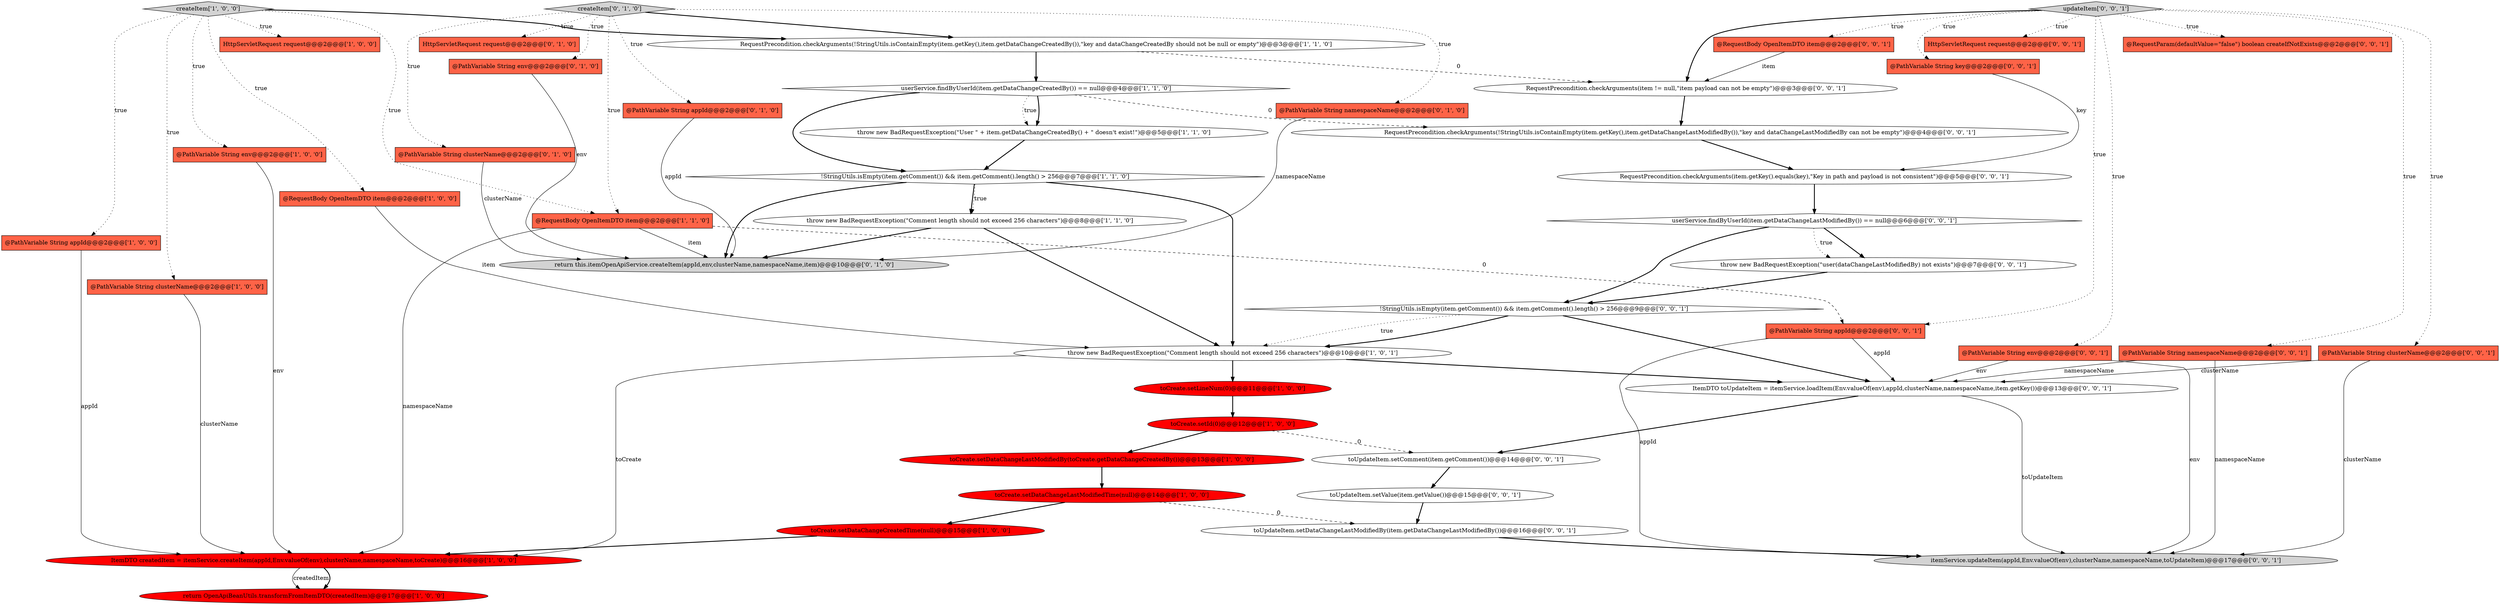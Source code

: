 digraph {
20 [style = filled, label = "@PathVariable String env@@@2@@@['0', '1', '0']", fillcolor = tomato, shape = box image = "AAA0AAABBB2BBB"];
5 [style = filled, label = "return OpenApiBeanUtils.transformFromItemDTO(createdItem)@@@17@@@['1', '0', '0']", fillcolor = red, shape = ellipse image = "AAA1AAABBB1BBB"];
37 [style = filled, label = "throw new BadRequestException(\"user(dataChangeLastModifiedBy) not exists\")@@@7@@@['0', '0', '1']", fillcolor = white, shape = ellipse image = "AAA0AAABBB3BBB"];
29 [style = filled, label = "itemService.updateItem(appId,Env.valueOf(env),clusterName,namespaceName,toUpdateItem)@@@17@@@['0', '0', '1']", fillcolor = lightgray, shape = ellipse image = "AAA0AAABBB3BBB"];
25 [style = filled, label = "createItem['0', '1', '0']", fillcolor = lightgray, shape = diamond image = "AAA0AAABBB2BBB"];
9 [style = filled, label = "@PathVariable String env@@@2@@@['1', '0', '0']", fillcolor = tomato, shape = box image = "AAA0AAABBB1BBB"];
15 [style = filled, label = "toCreate.setId(0)@@@12@@@['1', '0', '0']", fillcolor = red, shape = ellipse image = "AAA1AAABBB1BBB"];
17 [style = filled, label = "toCreate.setLineNum(0)@@@11@@@['1', '0', '0']", fillcolor = red, shape = ellipse image = "AAA1AAABBB1BBB"];
30 [style = filled, label = "toUpdateItem.setDataChangeLastModifiedBy(item.getDataChangeLastModifiedBy())@@@16@@@['0', '0', '1']", fillcolor = white, shape = ellipse image = "AAA0AAABBB3BBB"];
34 [style = filled, label = "HttpServletRequest request@@@2@@@['0', '0', '1']", fillcolor = tomato, shape = box image = "AAA0AAABBB3BBB"];
24 [style = filled, label = "@PathVariable String appId@@@2@@@['0', '1', '0']", fillcolor = tomato, shape = box image = "AAA0AAABBB2BBB"];
27 [style = filled, label = "@RequestParam(defaultValue=\"false\") boolean createIfNotExists@@@2@@@['0', '0', '1']", fillcolor = tomato, shape = box image = "AAA0AAABBB3BBB"];
19 [style = filled, label = "@RequestBody OpenItemDTO item@@@2@@@['1', '1', '0']", fillcolor = tomato, shape = box image = "AAA0AAABBB1BBB"];
40 [style = filled, label = "@PathVariable String clusterName@@@2@@@['0', '0', '1']", fillcolor = tomato, shape = box image = "AAA0AAABBB3BBB"];
43 [style = filled, label = "@PathVariable String appId@@@2@@@['0', '0', '1']", fillcolor = tomato, shape = box image = "AAA0AAABBB3BBB"];
3 [style = filled, label = "@RequestBody OpenItemDTO item@@@2@@@['1', '0', '0']", fillcolor = tomato, shape = box image = "AAA0AAABBB1BBB"];
16 [style = filled, label = "throw new BadRequestException(\"Comment length should not exceed 256 characters\")@@@8@@@['1', '1', '0']", fillcolor = white, shape = ellipse image = "AAA0AAABBB1BBB"];
23 [style = filled, label = "@PathVariable String namespaceName@@@2@@@['0', '1', '0']", fillcolor = tomato, shape = box image = "AAA0AAABBB2BBB"];
8 [style = filled, label = "ItemDTO createdItem = itemService.createItem(appId,Env.valueOf(env),clusterName,namespaceName,toCreate)@@@16@@@['1', '0', '0']", fillcolor = red, shape = ellipse image = "AAA1AAABBB1BBB"];
39 [style = filled, label = "toUpdateItem.setComment(item.getComment())@@@14@@@['0', '0', '1']", fillcolor = white, shape = ellipse image = "AAA0AAABBB3BBB"];
12 [style = filled, label = "@PathVariable String appId@@@2@@@['1', '0', '0']", fillcolor = tomato, shape = box image = "AAA0AAABBB1BBB"];
11 [style = filled, label = "userService.findByUserId(item.getDataChangeCreatedBy()) == null@@@4@@@['1', '1', '0']", fillcolor = white, shape = diamond image = "AAA0AAABBB1BBB"];
26 [style = filled, label = "@PathVariable String clusterName@@@2@@@['0', '1', '0']", fillcolor = tomato, shape = box image = "AAA0AAABBB2BBB"];
1 [style = filled, label = "toCreate.setDataChangeLastModifiedTime(null)@@@14@@@['1', '0', '0']", fillcolor = red, shape = ellipse image = "AAA1AAABBB1BBB"];
46 [style = filled, label = "RequestPrecondition.checkArguments(!StringUtils.isContainEmpty(item.getKey(),item.getDataChangeLastModifiedBy()),\"key and dataChangeLastModifiedBy can not be empty\")@@@4@@@['0', '0', '1']", fillcolor = white, shape = ellipse image = "AAA0AAABBB3BBB"];
2 [style = filled, label = "!StringUtils.isEmpty(item.getComment()) && item.getComment().length() > 256@@@7@@@['1', '1', '0']", fillcolor = white, shape = diamond image = "AAA0AAABBB1BBB"];
44 [style = filled, label = "ItemDTO toUpdateItem = itemService.loadItem(Env.valueOf(env),appId,clusterName,namespaceName,item.getKey())@@@13@@@['0', '0', '1']", fillcolor = white, shape = ellipse image = "AAA0AAABBB3BBB"];
7 [style = filled, label = "throw new BadRequestException(\"Comment length should not exceed 256 characters\")@@@10@@@['1', '0', '1']", fillcolor = white, shape = ellipse image = "AAA0AAABBB1BBB"];
41 [style = filled, label = "@PathVariable String env@@@2@@@['0', '0', '1']", fillcolor = tomato, shape = box image = "AAA0AAABBB3BBB"];
14 [style = filled, label = "HttpServletRequest request@@@2@@@['1', '0', '0']", fillcolor = tomato, shape = box image = "AAA0AAABBB1BBB"];
28 [style = filled, label = "!StringUtils.isEmpty(item.getComment()) && item.getComment().length() > 256@@@9@@@['0', '0', '1']", fillcolor = white, shape = diamond image = "AAA0AAABBB3BBB"];
4 [style = filled, label = "RequestPrecondition.checkArguments(!StringUtils.isContainEmpty(item.getKey(),item.getDataChangeCreatedBy()),\"key and dataChangeCreatedBy should not be null or empty\")@@@3@@@['1', '1', '0']", fillcolor = white, shape = ellipse image = "AAA0AAABBB1BBB"];
13 [style = filled, label = "toCreate.setDataChangeLastModifiedBy(toCreate.getDataChangeCreatedBy())@@@13@@@['1', '0', '0']", fillcolor = red, shape = ellipse image = "AAA1AAABBB1BBB"];
31 [style = filled, label = "@RequestBody OpenItemDTO item@@@2@@@['0', '0', '1']", fillcolor = tomato, shape = box image = "AAA0AAABBB3BBB"];
0 [style = filled, label = "toCreate.setDataChangeCreatedTime(null)@@@15@@@['1', '0', '0']", fillcolor = red, shape = ellipse image = "AAA1AAABBB1BBB"];
21 [style = filled, label = "HttpServletRequest request@@@2@@@['0', '1', '0']", fillcolor = tomato, shape = box image = "AAA0AAABBB2BBB"];
33 [style = filled, label = "@PathVariable String namespaceName@@@2@@@['0', '0', '1']", fillcolor = tomato, shape = box image = "AAA0AAABBB3BBB"];
45 [style = filled, label = "RequestPrecondition.checkArguments(item != null,\"item payload can not be empty\")@@@3@@@['0', '0', '1']", fillcolor = white, shape = ellipse image = "AAA0AAABBB3BBB"];
22 [style = filled, label = "return this.itemOpenApiService.createItem(appId,env,clusterName,namespaceName,item)@@@10@@@['0', '1', '0']", fillcolor = lightgray, shape = ellipse image = "AAA0AAABBB2BBB"];
35 [style = filled, label = "RequestPrecondition.checkArguments(item.getKey().equals(key),\"Key in path and payload is not consistent\")@@@5@@@['0', '0', '1']", fillcolor = white, shape = ellipse image = "AAA0AAABBB3BBB"];
42 [style = filled, label = "updateItem['0', '0', '1']", fillcolor = lightgray, shape = diamond image = "AAA0AAABBB3BBB"];
6 [style = filled, label = "throw new BadRequestException(\"User \" + item.getDataChangeCreatedBy() + \" doesn't exist!\")@@@5@@@['1', '1', '0']", fillcolor = white, shape = ellipse image = "AAA0AAABBB1BBB"];
36 [style = filled, label = "toUpdateItem.setValue(item.getValue())@@@15@@@['0', '0', '1']", fillcolor = white, shape = ellipse image = "AAA0AAABBB3BBB"];
38 [style = filled, label = "@PathVariable String key@@@2@@@['0', '0', '1']", fillcolor = tomato, shape = box image = "AAA0AAABBB3BBB"];
32 [style = filled, label = "userService.findByUserId(item.getDataChangeLastModifiedBy()) == null@@@6@@@['0', '0', '1']", fillcolor = white, shape = diamond image = "AAA0AAABBB3BBB"];
10 [style = filled, label = "@PathVariable String clusterName@@@2@@@['1', '0', '0']", fillcolor = tomato, shape = box image = "AAA0AAABBB1BBB"];
18 [style = filled, label = "createItem['1', '0', '0']", fillcolor = lightgray, shape = diamond image = "AAA0AAABBB1BBB"];
26->22 [style = solid, label="clusterName"];
10->8 [style = solid, label="clusterName"];
40->44 [style = solid, label="clusterName"];
19->8 [style = solid, label="namespaceName"];
15->13 [style = bold, label=""];
7->17 [style = bold, label=""];
32->37 [style = bold, label=""];
37->28 [style = bold, label=""];
25->21 [style = dotted, label="true"];
33->44 [style = solid, label="namespaceName"];
42->45 [style = bold, label=""];
7->8 [style = solid, label="toCreate"];
1->30 [style = dashed, label="0"];
31->45 [style = solid, label="item"];
11->6 [style = bold, label=""];
43->44 [style = solid, label="appId"];
16->7 [style = bold, label=""];
28->7 [style = bold, label=""];
18->19 [style = dotted, label="true"];
25->4 [style = bold, label=""];
33->29 [style = solid, label="namespaceName"];
35->32 [style = bold, label=""];
25->24 [style = dotted, label="true"];
42->31 [style = dotted, label="true"];
41->29 [style = solid, label="env"];
1->0 [style = bold, label=""];
19->22 [style = solid, label="item"];
41->44 [style = solid, label="env"];
16->22 [style = bold, label=""];
44->39 [style = bold, label=""];
42->40 [style = dotted, label="true"];
23->22 [style = solid, label="namespaceName"];
11->2 [style = bold, label=""];
13->1 [style = bold, label=""];
30->29 [style = bold, label=""];
8->5 [style = solid, label="createdItem"];
18->14 [style = dotted, label="true"];
44->29 [style = solid, label="toUpdateItem"];
6->2 [style = bold, label=""];
42->41 [style = dotted, label="true"];
3->7 [style = solid, label="item"];
18->10 [style = dotted, label="true"];
4->45 [style = dashed, label="0"];
36->30 [style = bold, label=""];
18->12 [style = dotted, label="true"];
38->35 [style = solid, label="key"];
8->5 [style = bold, label=""];
40->29 [style = solid, label="clusterName"];
43->29 [style = solid, label="appId"];
18->4 [style = bold, label=""];
42->27 [style = dotted, label="true"];
42->43 [style = dotted, label="true"];
11->6 [style = dotted, label="true"];
12->8 [style = solid, label="appId"];
19->43 [style = dashed, label="0"];
20->22 [style = solid, label="env"];
18->9 [style = dotted, label="true"];
18->3 [style = dotted, label="true"];
46->35 [style = bold, label=""];
0->8 [style = bold, label=""];
17->15 [style = bold, label=""];
28->44 [style = bold, label=""];
25->20 [style = dotted, label="true"];
28->7 [style = dotted, label="true"];
42->38 [style = dotted, label="true"];
32->37 [style = dotted, label="true"];
42->33 [style = dotted, label="true"];
9->8 [style = solid, label="env"];
11->46 [style = dashed, label="0"];
45->46 [style = bold, label=""];
2->7 [style = bold, label=""];
25->23 [style = dotted, label="true"];
24->22 [style = solid, label="appId"];
2->22 [style = bold, label=""];
4->11 [style = bold, label=""];
15->39 [style = dashed, label="0"];
25->19 [style = dotted, label="true"];
32->28 [style = bold, label=""];
39->36 [style = bold, label=""];
42->34 [style = dotted, label="true"];
25->26 [style = dotted, label="true"];
7->44 [style = bold, label=""];
2->16 [style = dotted, label="true"];
2->16 [style = bold, label=""];
}
